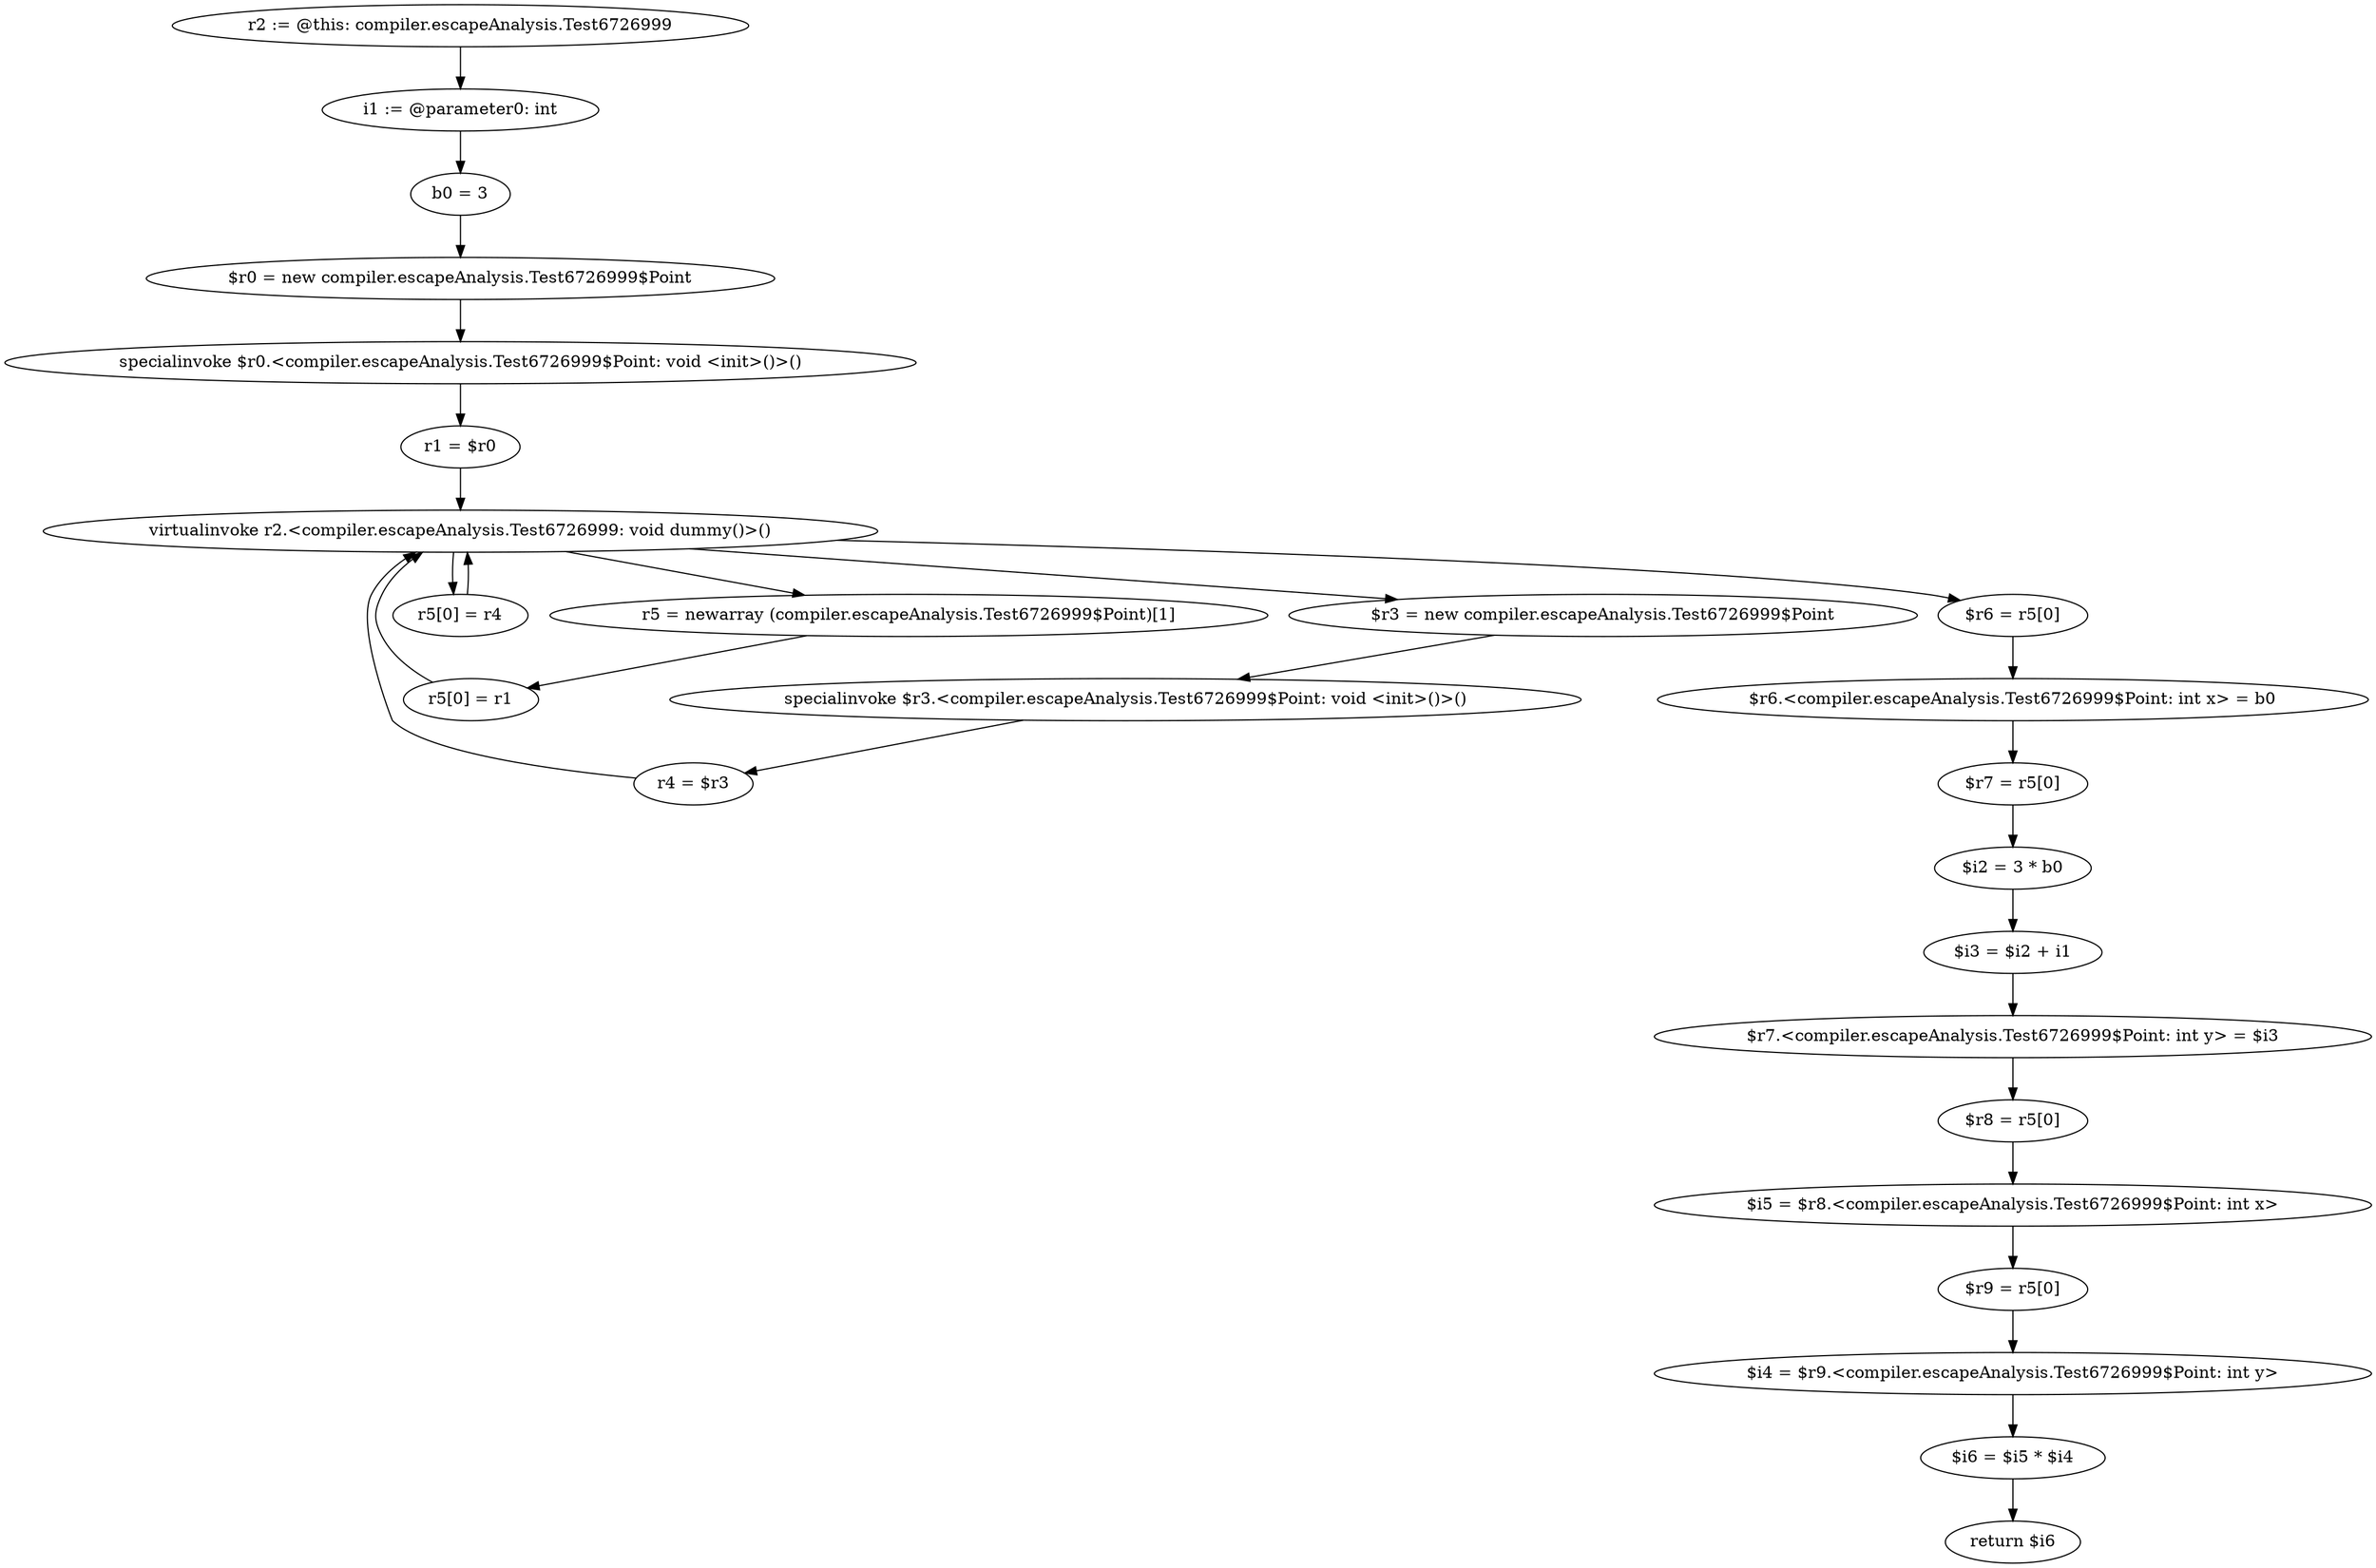 digraph "unitGraph" {
    "r2 := @this: compiler.escapeAnalysis.Test6726999"
    "i1 := @parameter0: int"
    "b0 = 3"
    "$r0 = new compiler.escapeAnalysis.Test6726999$Point"
    "specialinvoke $r0.<compiler.escapeAnalysis.Test6726999$Point: void <init>()>()"
    "r1 = $r0"
    "virtualinvoke r2.<compiler.escapeAnalysis.Test6726999: void dummy()>()"
    "$r3 = new compiler.escapeAnalysis.Test6726999$Point"
    "specialinvoke $r3.<compiler.escapeAnalysis.Test6726999$Point: void <init>()>()"
    "r4 = $r3"
    "r5 = newarray (compiler.escapeAnalysis.Test6726999$Point)[1]"
    "r5[0] = r1"
    "r5[0] = r4"
    "$r6 = r5[0]"
    "$r6.<compiler.escapeAnalysis.Test6726999$Point: int x> = b0"
    "$r7 = r5[0]"
    "$i2 = 3 * b0"
    "$i3 = $i2 + i1"
    "$r7.<compiler.escapeAnalysis.Test6726999$Point: int y> = $i3"
    "$r8 = r5[0]"
    "$i5 = $r8.<compiler.escapeAnalysis.Test6726999$Point: int x>"
    "$r9 = r5[0]"
    "$i4 = $r9.<compiler.escapeAnalysis.Test6726999$Point: int y>"
    "$i6 = $i5 * $i4"
    "return $i6"
    "r2 := @this: compiler.escapeAnalysis.Test6726999"->"i1 := @parameter0: int";
    "i1 := @parameter0: int"->"b0 = 3";
    "b0 = 3"->"$r0 = new compiler.escapeAnalysis.Test6726999$Point";
    "$r0 = new compiler.escapeAnalysis.Test6726999$Point"->"specialinvoke $r0.<compiler.escapeAnalysis.Test6726999$Point: void <init>()>()";
    "specialinvoke $r0.<compiler.escapeAnalysis.Test6726999$Point: void <init>()>()"->"r1 = $r0";
    "r1 = $r0"->"virtualinvoke r2.<compiler.escapeAnalysis.Test6726999: void dummy()>()";
    "virtualinvoke r2.<compiler.escapeAnalysis.Test6726999: void dummy()>()"->"$r3 = new compiler.escapeAnalysis.Test6726999$Point";
    "$r3 = new compiler.escapeAnalysis.Test6726999$Point"->"specialinvoke $r3.<compiler.escapeAnalysis.Test6726999$Point: void <init>()>()";
    "specialinvoke $r3.<compiler.escapeAnalysis.Test6726999$Point: void <init>()>()"->"r4 = $r3";
    "r4 = $r3"->"virtualinvoke r2.<compiler.escapeAnalysis.Test6726999: void dummy()>()";
    "virtualinvoke r2.<compiler.escapeAnalysis.Test6726999: void dummy()>()"->"r5 = newarray (compiler.escapeAnalysis.Test6726999$Point)[1]";
    "r5 = newarray (compiler.escapeAnalysis.Test6726999$Point)[1]"->"r5[0] = r1";
    "r5[0] = r1"->"virtualinvoke r2.<compiler.escapeAnalysis.Test6726999: void dummy()>()";
    "virtualinvoke r2.<compiler.escapeAnalysis.Test6726999: void dummy()>()"->"r5[0] = r4";
    "r5[0] = r4"->"virtualinvoke r2.<compiler.escapeAnalysis.Test6726999: void dummy()>()";
    "virtualinvoke r2.<compiler.escapeAnalysis.Test6726999: void dummy()>()"->"$r6 = r5[0]";
    "$r6 = r5[0]"->"$r6.<compiler.escapeAnalysis.Test6726999$Point: int x> = b0";
    "$r6.<compiler.escapeAnalysis.Test6726999$Point: int x> = b0"->"$r7 = r5[0]";
    "$r7 = r5[0]"->"$i2 = 3 * b0";
    "$i2 = 3 * b0"->"$i3 = $i2 + i1";
    "$i3 = $i2 + i1"->"$r7.<compiler.escapeAnalysis.Test6726999$Point: int y> = $i3";
    "$r7.<compiler.escapeAnalysis.Test6726999$Point: int y> = $i3"->"$r8 = r5[0]";
    "$r8 = r5[0]"->"$i5 = $r8.<compiler.escapeAnalysis.Test6726999$Point: int x>";
    "$i5 = $r8.<compiler.escapeAnalysis.Test6726999$Point: int x>"->"$r9 = r5[0]";
    "$r9 = r5[0]"->"$i4 = $r9.<compiler.escapeAnalysis.Test6726999$Point: int y>";
    "$i4 = $r9.<compiler.escapeAnalysis.Test6726999$Point: int y>"->"$i6 = $i5 * $i4";
    "$i6 = $i5 * $i4"->"return $i6";
}
